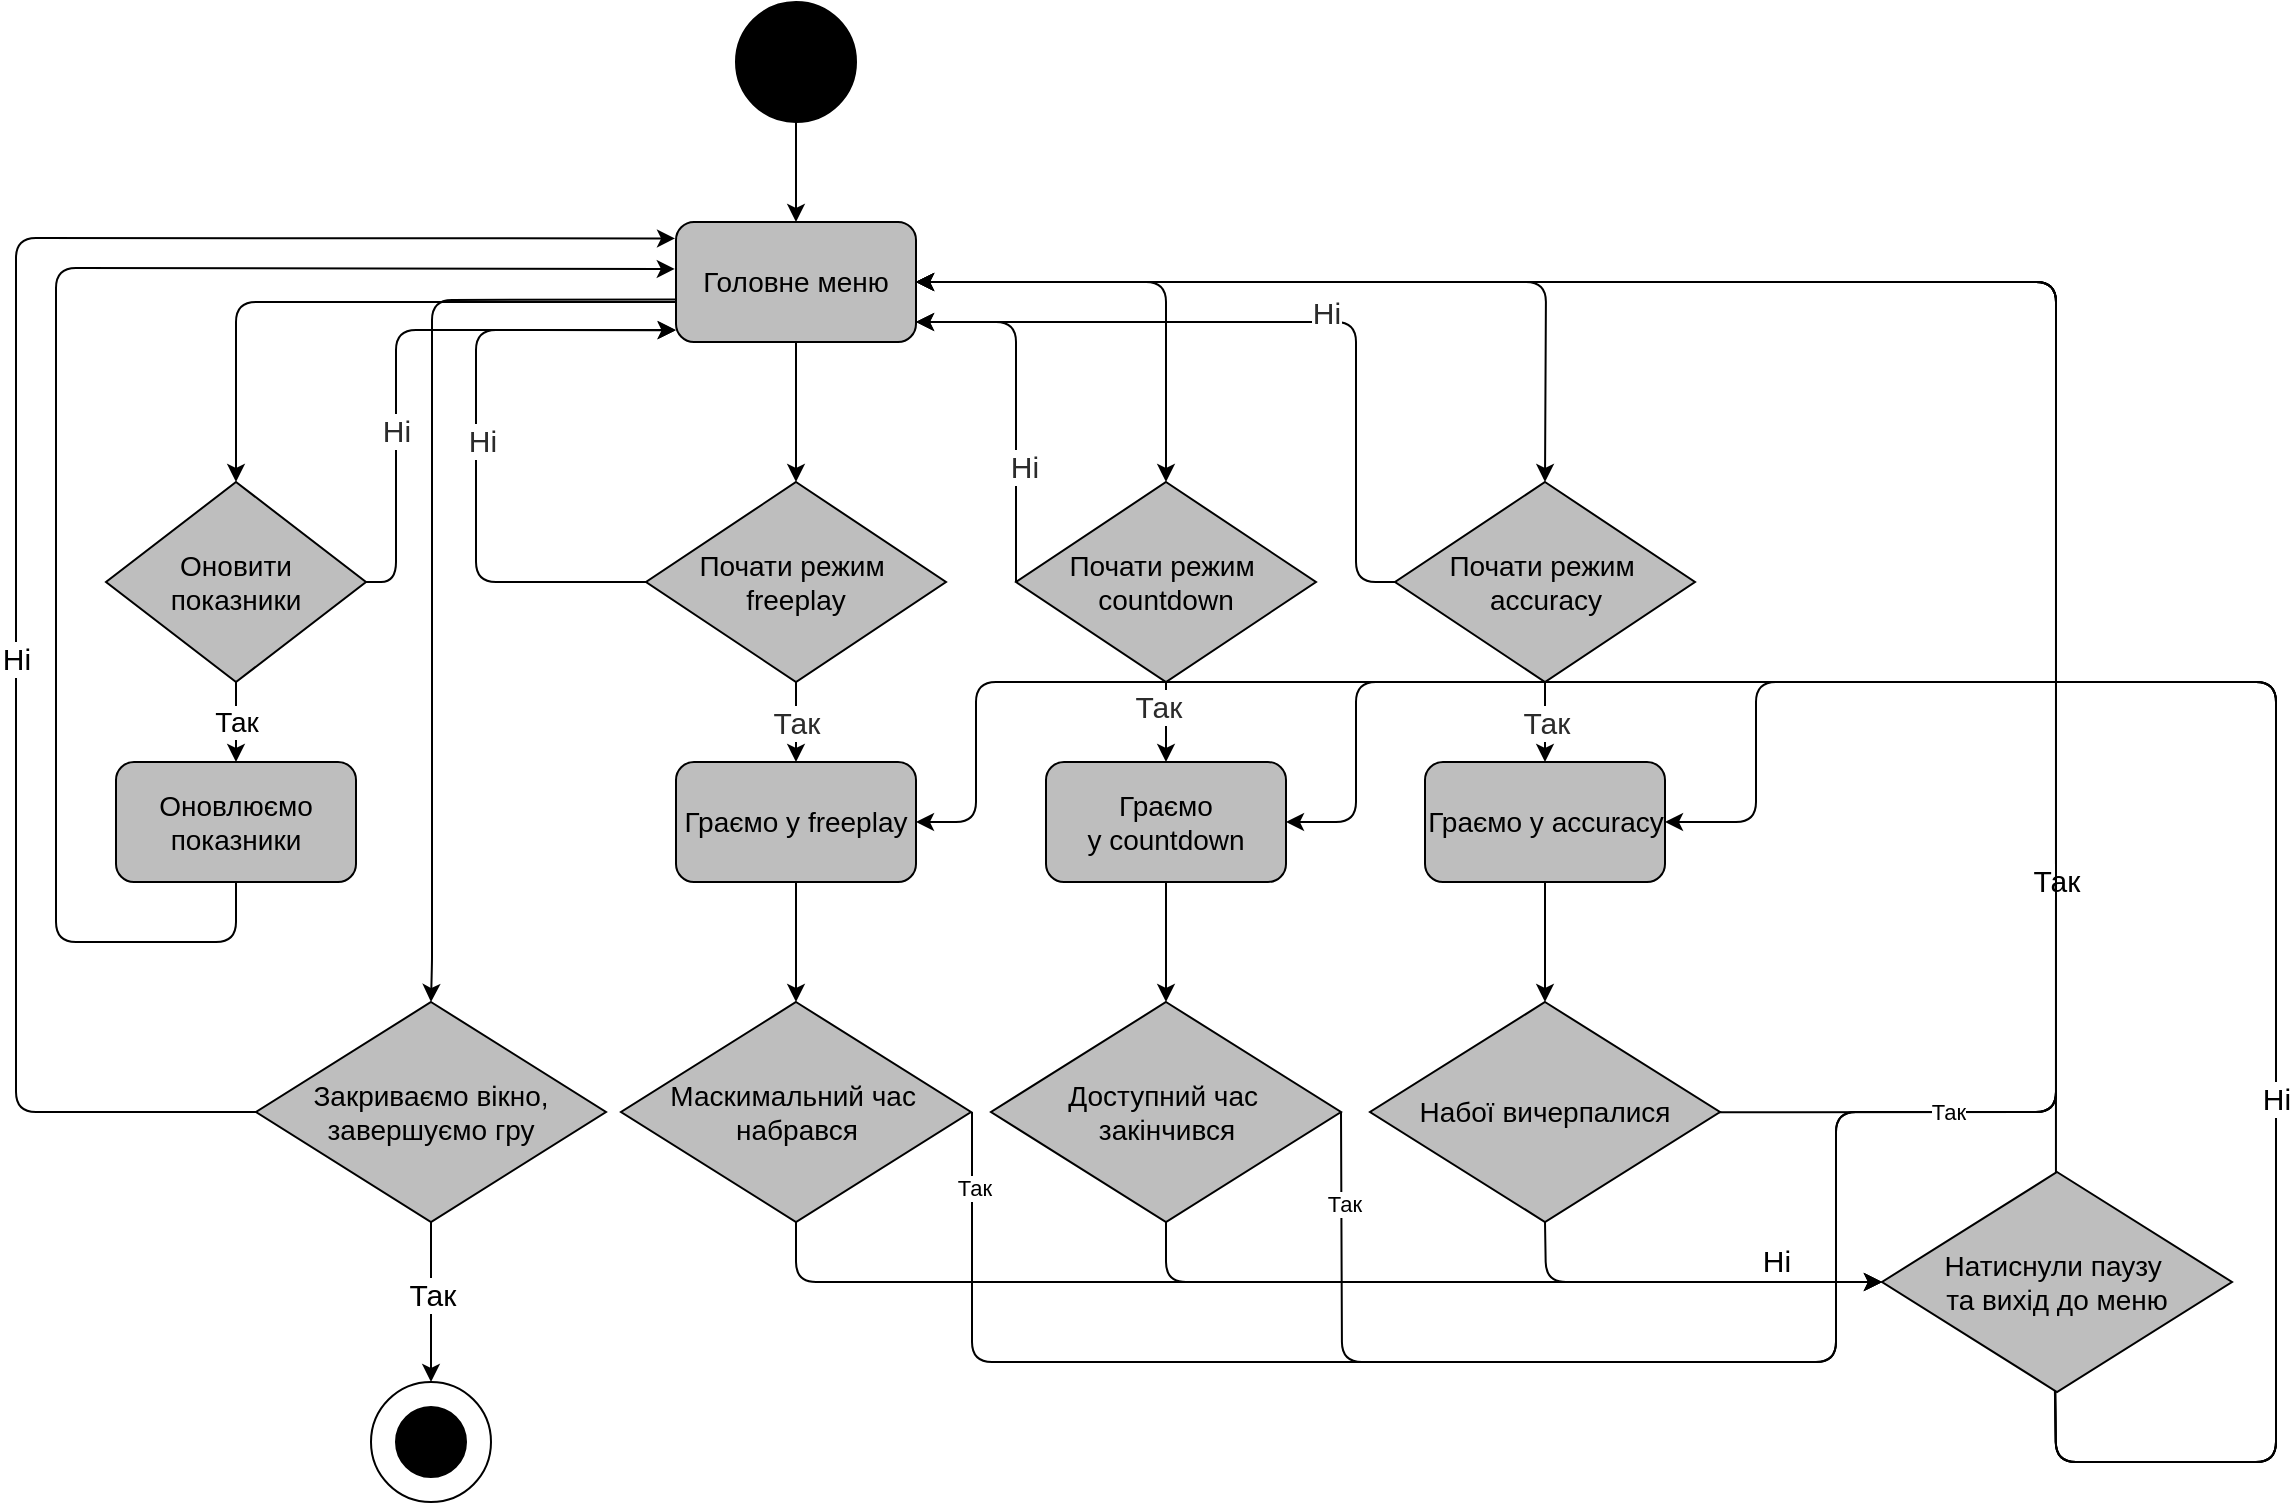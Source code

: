 <mxfile>
    <diagram id="q0cv9NEWTbPTgZD-_VkK" name="Page-1">
        <mxGraphModel dx="1639" dy="1888" grid="1" gridSize="10" guides="1" tooltips="1" connect="1" arrows="1" fold="1" page="1" pageScale="1" pageWidth="827" pageHeight="1169" background="#ffffff" math="0" shadow="0">
            <root>
                <mxCell id="0"/>
                <mxCell id="1" parent="0"/>
                <mxCell id="33" style="edgeStyle=none;html=1;exitX=0.5;exitY=1;exitDx=0;exitDy=0;entryX=0.5;entryY=0;entryDx=0;entryDy=0;labelBackgroundColor=#FFFFFF;strokeColor=#000000;fontSize=15;fontColor=#2b2b2b;" parent="1" target="3" edge="1">
                    <mxGeometry relative="1" as="geometry">
                        <mxPoint x="390" y="-30" as="sourcePoint"/>
                    </mxGeometry>
                </mxCell>
                <mxCell id="15" style="edgeStyle=none;html=1;exitX=0.5;exitY=1;exitDx=0;exitDy=0;entryX=0.5;entryY=0;entryDx=0;entryDy=0;labelBackgroundColor=#FFFFFF;strokeColor=#000000;fontSize=15;fontColor=#2b2b2b;" parent="1" source="3" target="13" edge="1">
                    <mxGeometry relative="1" as="geometry"/>
                </mxCell>
                <mxCell id="22" style="edgeStyle=none;html=1;exitX=1;exitY=0.5;exitDx=0;exitDy=0;entryX=0.5;entryY=0;entryDx=0;entryDy=0;labelBackgroundColor=#FFFFFF;strokeColor=#000000;fontSize=15;fontColor=#2b2b2b;" parent="1" source="3" target="19" edge="1">
                    <mxGeometry relative="1" as="geometry">
                        <Array as="points">
                            <mxPoint x="575" y="50"/>
                        </Array>
                    </mxGeometry>
                </mxCell>
                <mxCell id="32" style="edgeStyle=none;html=1;exitX=1;exitY=0.5;exitDx=0;exitDy=0;entryX=0.5;entryY=0;entryDx=0;entryDy=0;labelBackgroundColor=#FFFFFF;strokeColor=#000000;fontSize=15;fontColor=#2b2b2b;" parent="1" source="3" target="26" edge="1">
                    <mxGeometry relative="1" as="geometry">
                        <Array as="points">
                            <mxPoint x="765" y="50"/>
                        </Array>
                    </mxGeometry>
                </mxCell>
                <mxCell id="61" style="edgeStyle=none;html=1;exitX=0.005;exitY=0.646;exitDx=0;exitDy=0;entryX=0.5;entryY=0;entryDx=0;entryDy=0;labelBackgroundColor=#FFFFFF;strokeColor=#000000;fontSize=15;fontColor=#000000;exitPerimeter=0;" parent="1" source="3" target="60" edge="1">
                    <mxGeometry relative="1" as="geometry">
                        <Array as="points">
                            <mxPoint x="208" y="59"/>
                            <mxPoint x="208" y="380"/>
                            <mxPoint x="208" y="390"/>
                        </Array>
                    </mxGeometry>
                </mxCell>
                <mxCell id="3" value="&lt;font style=&quot;font-size: 14px;&quot;&gt;Головне меню&lt;/font&gt;" style="rounded=1;whiteSpace=wrap;html=1;fontColor=#000000;fillColor=#bebebe;" parent="1" vertex="1">
                    <mxGeometry x="330" y="20" width="120" height="60" as="geometry"/>
                </mxCell>
                <mxCell id="34" style="edgeStyle=none;html=1;exitX=0.5;exitY=1;exitDx=0;exitDy=0;entryX=-0.005;entryY=0.391;entryDx=0;entryDy=0;labelBackgroundColor=#FFFFFF;strokeColor=#000000;fontSize=15;fontColor=#2b2b2b;entryPerimeter=0;" parent="1" source="4" target="3" edge="1">
                    <mxGeometry relative="1" as="geometry">
                        <Array as="points">
                            <mxPoint x="110" y="380"/>
                            <mxPoint x="20" y="380"/>
                            <mxPoint x="20" y="210"/>
                            <mxPoint x="20" y="43"/>
                        </Array>
                    </mxGeometry>
                </mxCell>
                <mxCell id="4" value="&lt;font style=&quot;font-size: 14px;&quot;&gt;Оновлюємо показники&lt;/font&gt;" style="rounded=1;whiteSpace=wrap;html=1;fontColor=#000000;fillColor=#bebebe;" parent="1" vertex="1">
                    <mxGeometry x="50" y="290" width="120" height="60" as="geometry"/>
                </mxCell>
                <mxCell id="8" style="edgeStyle=none;html=1;exitX=1;exitY=0.5;exitDx=0;exitDy=0;fontSize=14;fontColor=#000000;strokeColor=#000000;entryX=-0.002;entryY=0.903;entryDx=0;entryDy=0;entryPerimeter=0;" parent="1" source="5" target="3" edge="1">
                    <mxGeometry relative="1" as="geometry">
                        <mxPoint x="330" y="70" as="targetPoint"/>
                        <Array as="points">
                            <mxPoint x="190" y="200"/>
                            <mxPoint x="190" y="130"/>
                            <mxPoint x="190" y="74"/>
                            <mxPoint x="220" y="74"/>
                            <mxPoint x="250" y="74"/>
                        </Array>
                    </mxGeometry>
                </mxCell>
                <mxCell id="12" value="&lt;span style=&quot;background-color: rgb(255, 255, 255);&quot;&gt;Ні&lt;/span&gt;" style="edgeLabel;html=1;align=center;verticalAlign=middle;resizable=0;points=[];fontSize=15;fontColor=#2b2b2b;" parent="8" vertex="1" connectable="0">
                    <mxGeometry x="-0.081" y="1" relative="1" as="geometry">
                        <mxPoint x="1" y="38" as="offset"/>
                    </mxGeometry>
                </mxCell>
                <mxCell id="11" value="&lt;span style=&quot;background-color: rgb(255, 255, 255);&quot;&gt;Так&lt;/span&gt;" style="edgeStyle=none;html=1;entryX=0.5;entryY=0;entryDx=0;entryDy=0;strokeColor=#000000;fontSize=14;fontColor=#000000;" parent="1" source="5" target="4" edge="1">
                    <mxGeometry relative="1" as="geometry"/>
                </mxCell>
                <mxCell id="5" value="Оновити&lt;br&gt;показники" style="rhombus;whiteSpace=wrap;html=1;fontSize=14;fontColor=#000000;fillColor=#bebebe;" parent="1" vertex="1">
                    <mxGeometry x="45" y="150" width="130" height="100" as="geometry"/>
                </mxCell>
                <mxCell id="7" value="" style="endArrow=classic;html=1;fontSize=14;fontColor=#000000;exitX=0.002;exitY=0.666;exitDx=0;exitDy=0;entryX=0.5;entryY=0;entryDx=0;entryDy=0;strokeColor=#000000;exitPerimeter=0;" parent="1" source="3" target="5" edge="1">
                    <mxGeometry width="50" height="50" relative="1" as="geometry">
                        <mxPoint x="380" y="230" as="sourcePoint"/>
                        <mxPoint x="430" y="180" as="targetPoint"/>
                        <Array as="points">
                            <mxPoint x="110" y="60"/>
                        </Array>
                    </mxGeometry>
                </mxCell>
                <mxCell id="16" value="Так" style="edgeStyle=none;html=1;exitX=0.5;exitY=1;exitDx=0;exitDy=0;entryX=0.5;entryY=0;entryDx=0;entryDy=0;labelBackgroundColor=#FFFFFF;strokeColor=#000000;fontSize=15;fontColor=#2b2b2b;" parent="1" source="13" target="14" edge="1">
                    <mxGeometry relative="1" as="geometry"/>
                </mxCell>
                <mxCell id="17" style="edgeStyle=none;html=1;labelBackgroundColor=#FFFFFF;strokeColor=#000000;fontSize=15;fontColor=#2b2b2b;exitX=0;exitY=0.5;exitDx=0;exitDy=0;" parent="1" source="13" edge="1">
                    <mxGeometry relative="1" as="geometry">
                        <mxPoint x="320" y="190" as="sourcePoint"/>
                        <Array as="points">
                            <mxPoint x="230" y="200"/>
                            <mxPoint x="230" y="120"/>
                            <mxPoint x="230" y="74"/>
                        </Array>
                        <mxPoint x="330" y="74" as="targetPoint"/>
                    </mxGeometry>
                </mxCell>
                <mxCell id="18" value="&lt;span style=&quot;background-color: rgb(255, 255, 255);&quot;&gt;Ні&lt;/span&gt;" style="edgeLabel;html=1;align=center;verticalAlign=middle;resizable=0;points=[];fontSize=15;fontColor=#2b2b2b;" parent="17" vertex="1" connectable="0">
                    <mxGeometry x="0.476" relative="1" as="geometry">
                        <mxPoint x="-16" y="55" as="offset"/>
                    </mxGeometry>
                </mxCell>
                <mxCell id="13" value="Почати режим&amp;nbsp;&lt;br&gt;freeplay" style="rhombus;whiteSpace=wrap;html=1;fontSize=14;fontColor=#000000;fillColor=#bebebe;" parent="1" vertex="1">
                    <mxGeometry x="315" y="150" width="150" height="100" as="geometry"/>
                </mxCell>
                <mxCell id="40" style="edgeStyle=none;html=1;exitX=0.5;exitY=1;exitDx=0;exitDy=0;entryX=0.5;entryY=0;entryDx=0;entryDy=0;labelBackgroundColor=#FFFFFF;strokeColor=#000000;fontSize=15;fontColor=#2b2b2b;" parent="1" source="14" target="36" edge="1">
                    <mxGeometry relative="1" as="geometry"/>
                </mxCell>
                <mxCell id="14" value="&lt;span style=&quot;font-size: 14px;&quot;&gt;Граємо у&amp;nbsp;&lt;/span&gt;&lt;span style=&quot;font-size: 14px;&quot;&gt;freeplay&lt;/span&gt;" style="rounded=1;whiteSpace=wrap;html=1;fontColor=#000000;fillColor=#bebebe;" parent="1" vertex="1">
                    <mxGeometry x="330" y="290" width="120" height="60" as="geometry"/>
                </mxCell>
                <mxCell id="21" style="edgeStyle=none;html=1;exitX=0.5;exitY=1;exitDx=0;exitDy=0;entryX=0.5;entryY=0;entryDx=0;entryDy=0;labelBackgroundColor=#FFFFFF;strokeColor=#000000;fontSize=15;fontColor=#2b2b2b;" parent="1" source="19" target="20" edge="1">
                    <mxGeometry relative="1" as="geometry"/>
                </mxCell>
                <mxCell id="25" value="&lt;span style=&quot;background-color: rgb(255, 255, 255);&quot;&gt;Так&lt;/span&gt;" style="edgeLabel;html=1;align=center;verticalAlign=middle;resizable=0;points=[];fontSize=15;fontColor=#2b2b2b;" parent="21" vertex="1" connectable="0">
                    <mxGeometry x="-0.4" y="-4" relative="1" as="geometry">
                        <mxPoint as="offset"/>
                    </mxGeometry>
                </mxCell>
                <mxCell id="23" style="edgeStyle=none;html=1;exitX=0;exitY=0.5;exitDx=0;exitDy=0;labelBackgroundColor=#FFFFFF;strokeColor=#000000;fontSize=15;fontColor=#2b2b2b;" parent="1" source="19" edge="1">
                    <mxGeometry relative="1" as="geometry">
                        <mxPoint x="450" y="70" as="targetPoint"/>
                        <Array as="points">
                            <mxPoint x="500" y="110"/>
                            <mxPoint x="500" y="70"/>
                        </Array>
                    </mxGeometry>
                </mxCell>
                <mxCell id="24" value="&lt;span style=&quot;background-color: rgb(255, 255, 255);&quot;&gt;Ні&lt;/span&gt;" style="edgeLabel;html=1;align=center;verticalAlign=middle;resizable=0;points=[];fontSize=15;fontColor=#2b2b2b;" parent="23" vertex="1" connectable="0">
                    <mxGeometry x="-0.349" y="-4" relative="1" as="geometry">
                        <mxPoint as="offset"/>
                    </mxGeometry>
                </mxCell>
                <mxCell id="19" value="Почати режим&amp;nbsp;&lt;br&gt;countdown" style="rhombus;whiteSpace=wrap;html=1;fontSize=14;fontColor=#000000;fillColor=#bebebe;" parent="1" vertex="1">
                    <mxGeometry x="500" y="150" width="150" height="100" as="geometry"/>
                </mxCell>
                <mxCell id="41" style="edgeStyle=none;html=1;exitX=0.5;exitY=1;exitDx=0;exitDy=0;labelBackgroundColor=#FFFFFF;strokeColor=#000000;fontSize=15;fontColor=#2b2b2b;" parent="1" source="20" target="38" edge="1">
                    <mxGeometry relative="1" as="geometry"/>
                </mxCell>
                <mxCell id="20" value="&lt;span style=&quot;font-size: 14px;&quot;&gt;Граємо у&amp;nbsp;&lt;/span&gt;&lt;span style=&quot;font-size: 14px;&quot;&gt;countdown&lt;/span&gt;" style="rounded=1;whiteSpace=wrap;html=1;fontColor=#000000;fillColor=#bebebe;" parent="1" vertex="1">
                    <mxGeometry x="515" y="290" width="120" height="60" as="geometry"/>
                </mxCell>
                <mxCell id="28" value="Так" style="edgeStyle=none;html=1;exitX=0.5;exitY=1;exitDx=0;exitDy=0;entryX=0.5;entryY=0;entryDx=0;entryDy=0;labelBackgroundColor=#FFFFFF;strokeColor=#000000;fontSize=15;fontColor=#2b2b2b;" parent="1" source="26" target="27" edge="1">
                    <mxGeometry relative="1" as="geometry"/>
                </mxCell>
                <mxCell id="29" style="edgeStyle=none;html=1;labelBackgroundColor=#FFFFFF;strokeColor=#000000;fontSize=15;fontColor=#2b2b2b;exitX=0;exitY=0.5;exitDx=0;exitDy=0;" parent="1" source="26" edge="1">
                    <mxGeometry relative="1" as="geometry">
                        <mxPoint x="670" y="200" as="sourcePoint"/>
                        <mxPoint x="450" y="70" as="targetPoint"/>
                        <Array as="points">
                            <mxPoint x="670" y="200"/>
                            <mxPoint x="670" y="70"/>
                        </Array>
                    </mxGeometry>
                </mxCell>
                <mxCell id="30" value="&lt;span style=&quot;background-color: rgb(255, 255, 255);&quot;&gt;Ні&lt;/span&gt;" style="edgeLabel;html=1;align=center;verticalAlign=middle;resizable=0;points=[];fontSize=15;fontColor=#2b2b2b;" parent="29" vertex="1" connectable="0">
                    <mxGeometry x="-0.117" y="-2" relative="1" as="geometry">
                        <mxPoint x="-2" y="-3" as="offset"/>
                    </mxGeometry>
                </mxCell>
                <mxCell id="26" value="Почати режим&amp;nbsp;&lt;br&gt;accuracy" style="rhombus;whiteSpace=wrap;html=1;fontSize=14;fontColor=#000000;fillColor=#bebebe;" parent="1" vertex="1">
                    <mxGeometry x="689.5" y="150" width="150" height="100" as="geometry"/>
                </mxCell>
                <mxCell id="42" style="edgeStyle=none;html=1;entryX=0.5;entryY=0;entryDx=0;entryDy=0;labelBackgroundColor=#FFFFFF;strokeColor=#000000;fontSize=15;fontColor=#2b2b2b;" parent="1" source="27" target="39" edge="1">
                    <mxGeometry relative="1" as="geometry"/>
                </mxCell>
                <mxCell id="27" value="&lt;span style=&quot;font-size: 14px;&quot;&gt;Граємо у&amp;nbsp;&lt;/span&gt;&lt;span style=&quot;font-size: 14px;&quot;&gt;accuracy&lt;/span&gt;" style="rounded=1;whiteSpace=wrap;html=1;fontColor=#000000;fillColor=#bebebe;" parent="1" vertex="1">
                    <mxGeometry x="704.5" y="290" width="120" height="60" as="geometry"/>
                </mxCell>
                <mxCell id="44" style="edgeStyle=none;html=1;exitX=0.5;exitY=1;exitDx=0;exitDy=0;entryX=0;entryY=0.5;entryDx=0;entryDy=0;labelBackgroundColor=#FFFFFF;strokeColor=#000000;fontSize=15;fontColor=#2b2b2b;" parent="1" source="36" target="43" edge="1">
                    <mxGeometry relative="1" as="geometry">
                        <Array as="points">
                            <mxPoint x="390" y="550"/>
                        </Array>
                    </mxGeometry>
                </mxCell>
                <mxCell id="58" style="edgeStyle=none;html=1;labelBackgroundColor=#FFFFFF;strokeColor=#000000;fontSize=15;fontColor=#000000;" parent="1" edge="1">
                    <mxGeometry relative="1" as="geometry">
                        <mxPoint x="450" y="50" as="targetPoint"/>
                        <Array as="points">
                            <mxPoint x="478" y="590"/>
                            <mxPoint x="910" y="590"/>
                            <mxPoint x="910" y="465"/>
                            <mxPoint x="1020" y="465"/>
                            <mxPoint x="1020" y="50"/>
                            <mxPoint x="520" y="50"/>
                        </Array>
                        <mxPoint x="478" y="465" as="sourcePoint"/>
                    </mxGeometry>
                </mxCell>
                <mxCell id="xB4fPKsQVMG9AXmd_6wl-74" value="&lt;font style=&quot;background-color: rgb(255, 255, 255);&quot; color=&quot;#000000&quot;&gt;Так&lt;/font&gt;" style="edgeLabel;html=1;align=center;verticalAlign=middle;resizable=0;points=[];" parent="58" vertex="1" connectable="0">
                    <mxGeometry x="-0.957" y="1" relative="1" as="geometry">
                        <mxPoint as="offset"/>
                    </mxGeometry>
                </mxCell>
                <mxCell id="36" value="Маскимальний час&amp;nbsp;&lt;br&gt;набрався" style="rhombus;whiteSpace=wrap;html=1;fontSize=14;fontColor=#000000;fillColor=#bebebe;" parent="1" vertex="1">
                    <mxGeometry x="302.5" y="410" width="175" height="110" as="geometry"/>
                </mxCell>
                <mxCell id="45" style="edgeStyle=none;html=1;exitX=0.5;exitY=1;exitDx=0;exitDy=0;entryX=0;entryY=0.5;entryDx=0;entryDy=0;labelBackgroundColor=#FFFFFF;strokeColor=#000000;fontSize=15;fontColor=#2b2b2b;" parent="1" source="38" target="43" edge="1">
                    <mxGeometry relative="1" as="geometry">
                        <Array as="points">
                            <mxPoint x="575" y="550"/>
                        </Array>
                    </mxGeometry>
                </mxCell>
                <mxCell id="52" value="&lt;span style=&quot;background-color: rgb(255, 255, 255);&quot;&gt;Ні&lt;/span&gt;" style="edgeLabel;html=1;align=center;verticalAlign=middle;resizable=0;points=[];fontSize=15;fontColor=#000000;" parent="45" vertex="1" connectable="0">
                    <mxGeometry x="-0.951" y="1" relative="1" as="geometry">
                        <mxPoint x="304" y="9" as="offset"/>
                    </mxGeometry>
                </mxCell>
                <mxCell id="38" value="Доступний час&amp;nbsp;&lt;br&gt;закінчився" style="rhombus;whiteSpace=wrap;html=1;fontSize=14;fontColor=#000000;fillColor=#bebebe;" parent="1" vertex="1">
                    <mxGeometry x="487.5" y="410" width="175" height="110" as="geometry"/>
                </mxCell>
                <mxCell id="46" style="edgeStyle=none;html=1;entryX=0;entryY=0.5;entryDx=0;entryDy=0;labelBackgroundColor=#FFFFFF;strokeColor=#000000;fontSize=15;fontColor=#2b2b2b;exitX=0.5;exitY=1;exitDx=0;exitDy=0;" parent="1" source="39" target="43" edge="1">
                    <mxGeometry relative="1" as="geometry">
                        <Array as="points">
                            <mxPoint x="765" y="550"/>
                            <mxPoint x="880" y="550"/>
                        </Array>
                    </mxGeometry>
                </mxCell>
                <mxCell id="54" style="edgeStyle=none;html=1;exitX=0.995;exitY=0.501;exitDx=0;exitDy=0;entryX=1;entryY=0.5;entryDx=0;entryDy=0;labelBackgroundColor=#FFFFFF;strokeColor=#000000;fontSize=15;fontColor=#000000;exitPerimeter=0;" parent="1" target="3" edge="1">
                    <mxGeometry relative="1" as="geometry">
                        <Array as="points">
                            <mxPoint x="1020" y="465"/>
                            <mxPoint x="1020" y="50"/>
                            <mxPoint x="509" y="50"/>
                            <mxPoint x="527" y="50"/>
                        </Array>
                        <mxPoint x="850.125" y="465.11" as="sourcePoint"/>
                        <mxPoint x="457" y="50.0" as="targetPoint"/>
                    </mxGeometry>
                </mxCell>
                <mxCell id="39" value="Набої вичерпалися" style="rhombus;whiteSpace=wrap;html=1;fontSize=14;fontColor=#000000;fillColor=#bebebe;" parent="1" vertex="1">
                    <mxGeometry x="677" y="410" width="175" height="110" as="geometry"/>
                </mxCell>
                <mxCell id="47" style="edgeStyle=none;html=1;entryX=1;entryY=0.5;entryDx=0;entryDy=0;labelBackgroundColor=#FFFFFF;strokeColor=#000000;fontSize=15;fontColor=#2b2b2b;exitX=0.497;exitY=0.002;exitDx=0;exitDy=0;exitPerimeter=0;" parent="1" source="43" target="3" edge="1">
                    <mxGeometry relative="1" as="geometry">
                        <Array as="points">
                            <mxPoint x="1020" y="50"/>
                        </Array>
                        <mxPoint x="1020" y="490" as="sourcePoint"/>
                    </mxGeometry>
                </mxCell>
                <mxCell id="48" value="&lt;font style=&quot;background-color: rgb(255, 255, 255);&quot; color=&quot;#000000&quot;&gt;Так&lt;/font&gt;" style="edgeLabel;html=1;align=center;verticalAlign=middle;resizable=0;points=[];fontSize=15;fontColor=#2b2b2b;" parent="47" vertex="1" connectable="0">
                    <mxGeometry x="-0.182" y="1" relative="1" as="geometry">
                        <mxPoint x="1" y="269" as="offset"/>
                    </mxGeometry>
                </mxCell>
                <mxCell id="71" style="edgeStyle=none;html=1;exitX=0.495;exitY=0.995;exitDx=0;exitDy=0;labelBackgroundColor=#FFFFFF;strokeColor=#000000;fontSize=15;fontColor=#000000;entryX=1;entryY=0.5;entryDx=0;entryDy=0;exitPerimeter=0;" parent="1" source="43" target="14" edge="1">
                    <mxGeometry relative="1" as="geometry">
                        <mxPoint x="450" y="300" as="targetPoint"/>
                        <Array as="points">
                            <mxPoint x="1020" y="640"/>
                            <mxPoint x="1130" y="640"/>
                            <mxPoint x="1130" y="250"/>
                            <mxPoint x="650" y="250"/>
                            <mxPoint x="480" y="250"/>
                            <mxPoint x="480" y="320"/>
                        </Array>
                    </mxGeometry>
                </mxCell>
                <mxCell id="72" style="edgeStyle=none;html=1;exitX=0.495;exitY=0.996;exitDx=0;exitDy=0;entryX=1;entryY=0.5;entryDx=0;entryDy=0;labelBackgroundColor=#FFFFFF;strokeColor=#000000;fontSize=15;fontColor=#000000;exitPerimeter=0;" parent="1" source="43" target="20" edge="1">
                    <mxGeometry relative="1" as="geometry">
                        <Array as="points">
                            <mxPoint x="1020" y="640"/>
                            <mxPoint x="1130" y="640"/>
                            <mxPoint x="1130" y="250"/>
                            <mxPoint x="670" y="250"/>
                            <mxPoint x="670" y="320"/>
                        </Array>
                    </mxGeometry>
                </mxCell>
                <mxCell id="73" value="Ні" style="edgeStyle=none;html=1;exitX=0.494;exitY=0.995;exitDx=0;exitDy=0;entryX=1;entryY=0.5;entryDx=0;entryDy=0;labelBackgroundColor=#FFFFFF;strokeColor=#000000;fontSize=15;fontColor=#000000;exitPerimeter=0;" parent="1" source="43" target="27" edge="1">
                    <mxGeometry x="-0.28" relative="1" as="geometry">
                        <Array as="points">
                            <mxPoint x="1020" y="640"/>
                            <mxPoint x="1130" y="640"/>
                            <mxPoint x="1130" y="250"/>
                            <mxPoint x="870" y="250"/>
                            <mxPoint x="870" y="320"/>
                        </Array>
                        <mxPoint as="offset"/>
                    </mxGeometry>
                </mxCell>
                <mxCell id="43" value="Натиснули паузу&amp;nbsp;&lt;br&gt;та вихід до меню" style="rhombus;whiteSpace=wrap;html=1;fontSize=14;fontColor=#000000;fillColor=#bebebe;" parent="1" vertex="1">
                    <mxGeometry x="933" y="495" width="175" height="110" as="geometry"/>
                </mxCell>
                <mxCell id="66" style="edgeStyle=none;html=1;exitX=0.5;exitY=1;exitDx=0;exitDy=0;entryX=0.5;entryY=0;entryDx=0;entryDy=0;labelBackgroundColor=#FFFFFF;strokeColor=#000000;fontSize=15;fontColor=#000000;" parent="1" source="60" target="64" edge="1">
                    <mxGeometry relative="1" as="geometry">
                        <Array as="points"/>
                    </mxGeometry>
                </mxCell>
                <mxCell id="67" value="&lt;span style=&quot;background-color: rgb(255, 255, 255);&quot;&gt;Так&lt;/span&gt;" style="edgeLabel;html=1;align=center;verticalAlign=middle;resizable=0;points=[];fontSize=15;fontColor=#000000;" parent="66" vertex="1" connectable="0">
                    <mxGeometry x="0.315" y="6" relative="1" as="geometry">
                        <mxPoint x="-6" y="-17" as="offset"/>
                    </mxGeometry>
                </mxCell>
                <mxCell id="69" style="edgeStyle=none;html=1;exitX=0;exitY=0.5;exitDx=0;exitDy=0;entryX=-0.004;entryY=0.137;entryDx=0;entryDy=0;entryPerimeter=0;labelBackgroundColor=#FFFFFF;strokeColor=#000000;fontSize=15;fontColor=#000000;" parent="1" source="60" target="3" edge="1">
                    <mxGeometry relative="1" as="geometry">
                        <Array as="points">
                            <mxPoint y="465"/>
                            <mxPoint y="28"/>
                        </Array>
                    </mxGeometry>
                </mxCell>
                <mxCell id="70" value="&lt;span style=&quot;background-color: rgb(255, 255, 255);&quot;&gt;Ні&lt;/span&gt;" style="edgeLabel;html=1;align=center;verticalAlign=middle;resizable=0;points=[];fontSize=15;fontColor=#000000;" parent="69" vertex="1" connectable="0">
                    <mxGeometry x="-0.206" y="-6" relative="1" as="geometry">
                        <mxPoint x="-6" y="5" as="offset"/>
                    </mxGeometry>
                </mxCell>
                <mxCell id="60" value="Закриваємо вікно,&lt;br&gt;завершуємо гру" style="rhombus;whiteSpace=wrap;html=1;fontSize=14;fontColor=#000000;fillColor=#bebebe;" parent="1" vertex="1">
                    <mxGeometry x="120" y="410" width="175" height="110" as="geometry"/>
                </mxCell>
                <mxCell id="63" value="" style="ellipse;whiteSpace=wrap;html=1;aspect=fixed;labelBackgroundColor=#FFFFFF;fontSize=15;fontColor=#000000;fillColor=#000000;" parent="1" vertex="1">
                    <mxGeometry x="360" y="-90" width="60" height="60" as="geometry"/>
                </mxCell>
                <mxCell id="64" value="" style="ellipse;whiteSpace=wrap;html=1;aspect=fixed;labelBackgroundColor=#FFFFFF;fontSize=15;fontColor=#000000;fillColor=#FFFFFF;strokeColor=#000000;" parent="1" vertex="1">
                    <mxGeometry x="177.5" y="600" width="60" height="60" as="geometry"/>
                </mxCell>
                <mxCell id="65" value="" style="ellipse;whiteSpace=wrap;html=1;aspect=fixed;labelBackgroundColor=#FFFFFF;fontSize=15;fontColor=#000000;fillColor=#000000;strokeColor=#000000;" parent="1" vertex="1">
                    <mxGeometry x="190" y="612.5" width="35" height="35" as="geometry"/>
                </mxCell>
                <mxCell id="xB4fPKsQVMG9AXmd_6wl-78" value="" style="endArrow=classic;html=1;rounded=1;curved=0;exitX=1;exitY=0.5;exitDx=0;exitDy=0;entryX=1;entryY=0.5;entryDx=0;entryDy=0;strokeColor=#000000;" parent="1" source="38" target="3" edge="1">
                    <mxGeometry width="50" height="50" relative="1" as="geometry">
                        <mxPoint x="700" y="660" as="sourcePoint"/>
                        <mxPoint x="750" y="610" as="targetPoint"/>
                        <Array as="points">
                            <mxPoint x="663" y="590"/>
                            <mxPoint x="910" y="590"/>
                            <mxPoint x="910" y="465"/>
                            <mxPoint x="1020" y="465"/>
                            <mxPoint x="1020" y="50"/>
                        </Array>
                    </mxGeometry>
                </mxCell>
                <mxCell id="xB4fPKsQVMG9AXmd_6wl-79" value="&lt;span style=&quot;background-color: rgb(255, 255, 255);&quot;&gt;&lt;font color=&quot;#000000&quot;&gt;Так&lt;/font&gt;&lt;/span&gt;" style="edgeLabel;html=1;align=center;verticalAlign=middle;resizable=0;points=[];" parent="xB4fPKsQVMG9AXmd_6wl-78" vertex="1" connectable="0">
                    <mxGeometry x="-0.943" y="1" relative="1" as="geometry">
                        <mxPoint as="offset"/>
                    </mxGeometry>
                </mxCell>
                <mxCell id="xB4fPKsQVMG9AXmd_6wl-82" value="&lt;font style=&quot;background-color: rgb(255, 255, 255);&quot; color=&quot;#000000&quot;&gt;Так&lt;/font&gt;" style="edgeLabel;html=1;align=center;verticalAlign=middle;resizable=0;points=[];" parent="xB4fPKsQVMG9AXmd_6wl-78" vertex="1" connectable="0">
                    <mxGeometry x="-0.306" relative="1" as="geometry">
                        <mxPoint as="offset"/>
                    </mxGeometry>
                </mxCell>
            </root>
        </mxGraphModel>
    </diagram>
</mxfile>